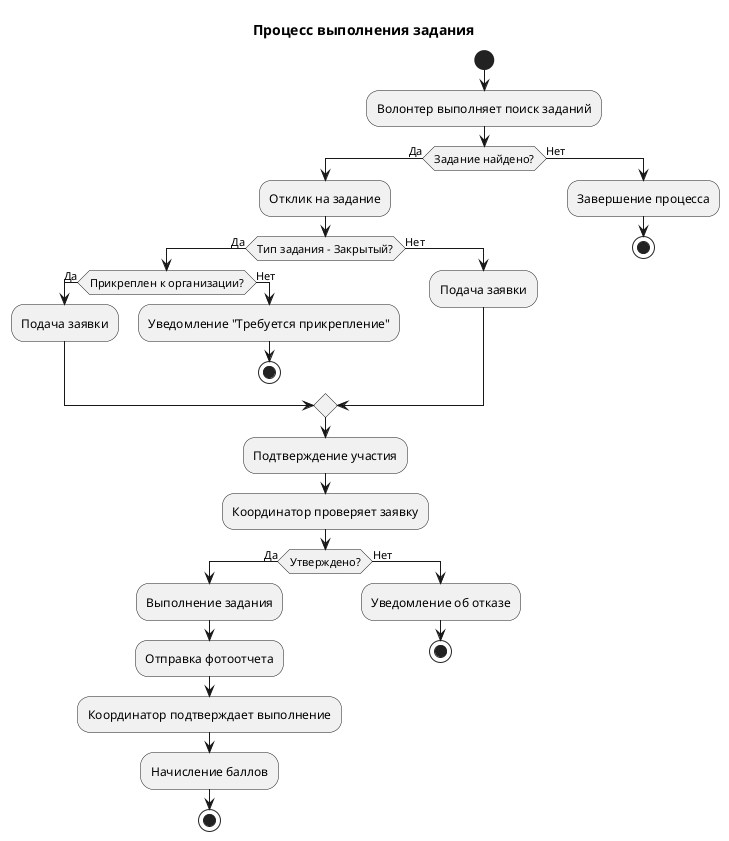 @startuml
title Процесс выполнения задания

start
:Волонтер выполняет поиск заданий;
if (Задание найдено?) then (Да)
  :Отклик на задание;
  if (Тип задания - Закрытый?) then (Да)
    if (Прикреплен к организации?) then (Да)
      :Подача заявки;
    else (Нет)
      :Уведомление "Требуется прикрепление";
      stop
    endif
  else (Нет)
      :Подача заявки;
  endif
  :Подтверждение участия;
  :Координатор проверяет заявку;
  if (Утверждено?) then (Да)
    :Выполнение задания;
    :Отправка фотоотчета;
    :Координатор подтверждает выполнение;
    :Начисление баллов;
    stop
  else (Нет)
    :Уведомление об отказе;
    stop
  endif
else (Нет)
  :Завершение процесса;
  stop
endif
@enduml